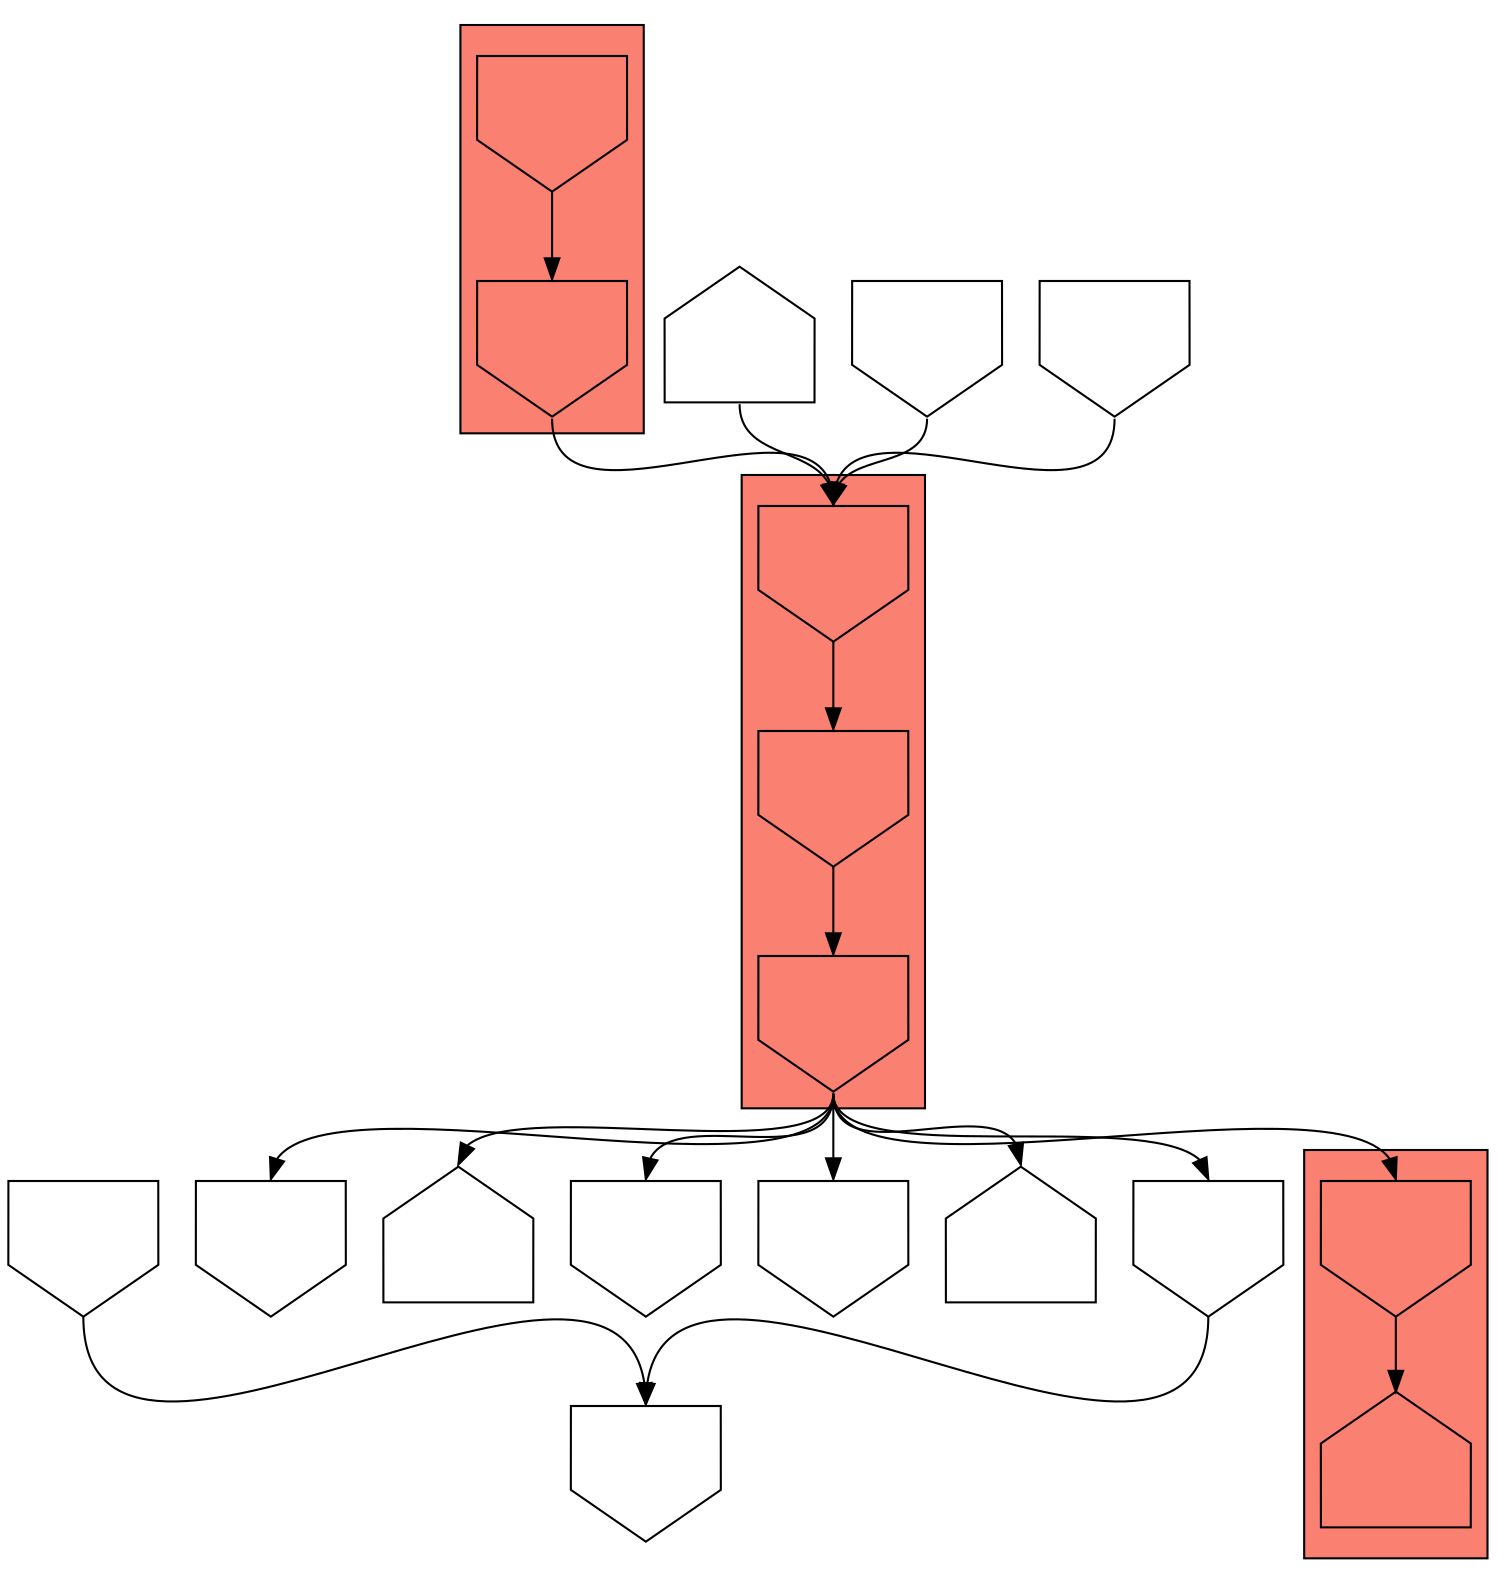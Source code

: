digraph asm {
	edge [headport=n,tailport=s];
subgraph cluster_C2074_509 {
	2074 [label="",height=1,width=1,shape=invhouse];
	509 [label="",height=1,width=1,shape=house];
	style=filled;
	fillcolor=salmon;
}
subgraph cluster_C14904_8447_3549 {
	14904 [label="",height=1,width=1,shape=invhouse];
	8447 [label="",height=1,width=1,shape=invhouse];
	3549 [label="",height=1,width=1,shape=invhouse];
	style=filled;
	fillcolor=salmon;
}
subgraph cluster_C5003_19915 {
	5003 [label="",height=1,width=1,shape=invhouse];
	19915 [label="",height=1,width=1,shape=invhouse];
	style=filled;
	fillcolor=salmon;
}
	1640 [label="",height=1,width=1,shape=invhouse];
	6288 [label="",height=1,width=1,shape=house];
	10130 [label="",height=1,width=1,shape=invhouse];
	19944 [label="",height=1,width=1,shape=invhouse];
	20093 [label="",height=1,width=1,shape=house];
	21400 [label="",height=1,width=1,shape=invhouse];
	4776 [label="",height=1,width=1,shape=invhouse];
	1714 [label="",height=1,width=1,shape=invhouse];
	308 [label="",height=1,width=1,shape=house];
	20463 [label="",height=1,width=1,shape=invhouse];
	21464 [label="",height=1,width=1,shape=invhouse];
	2074 -> 509
	3549 -> 1640
	3549 -> 2074
	3549 -> 6288
	3549 -> 10130
	3549 -> 19944
	3549 -> 20093
	3549 -> 21400
	21400 -> 4776
	1714 -> 4776
	8447 -> 3549
	14904 -> 8447
	308 -> 14904
	19915 -> 14904
	5003 -> 19915
	20463 -> 14904
	21464 -> 14904
}